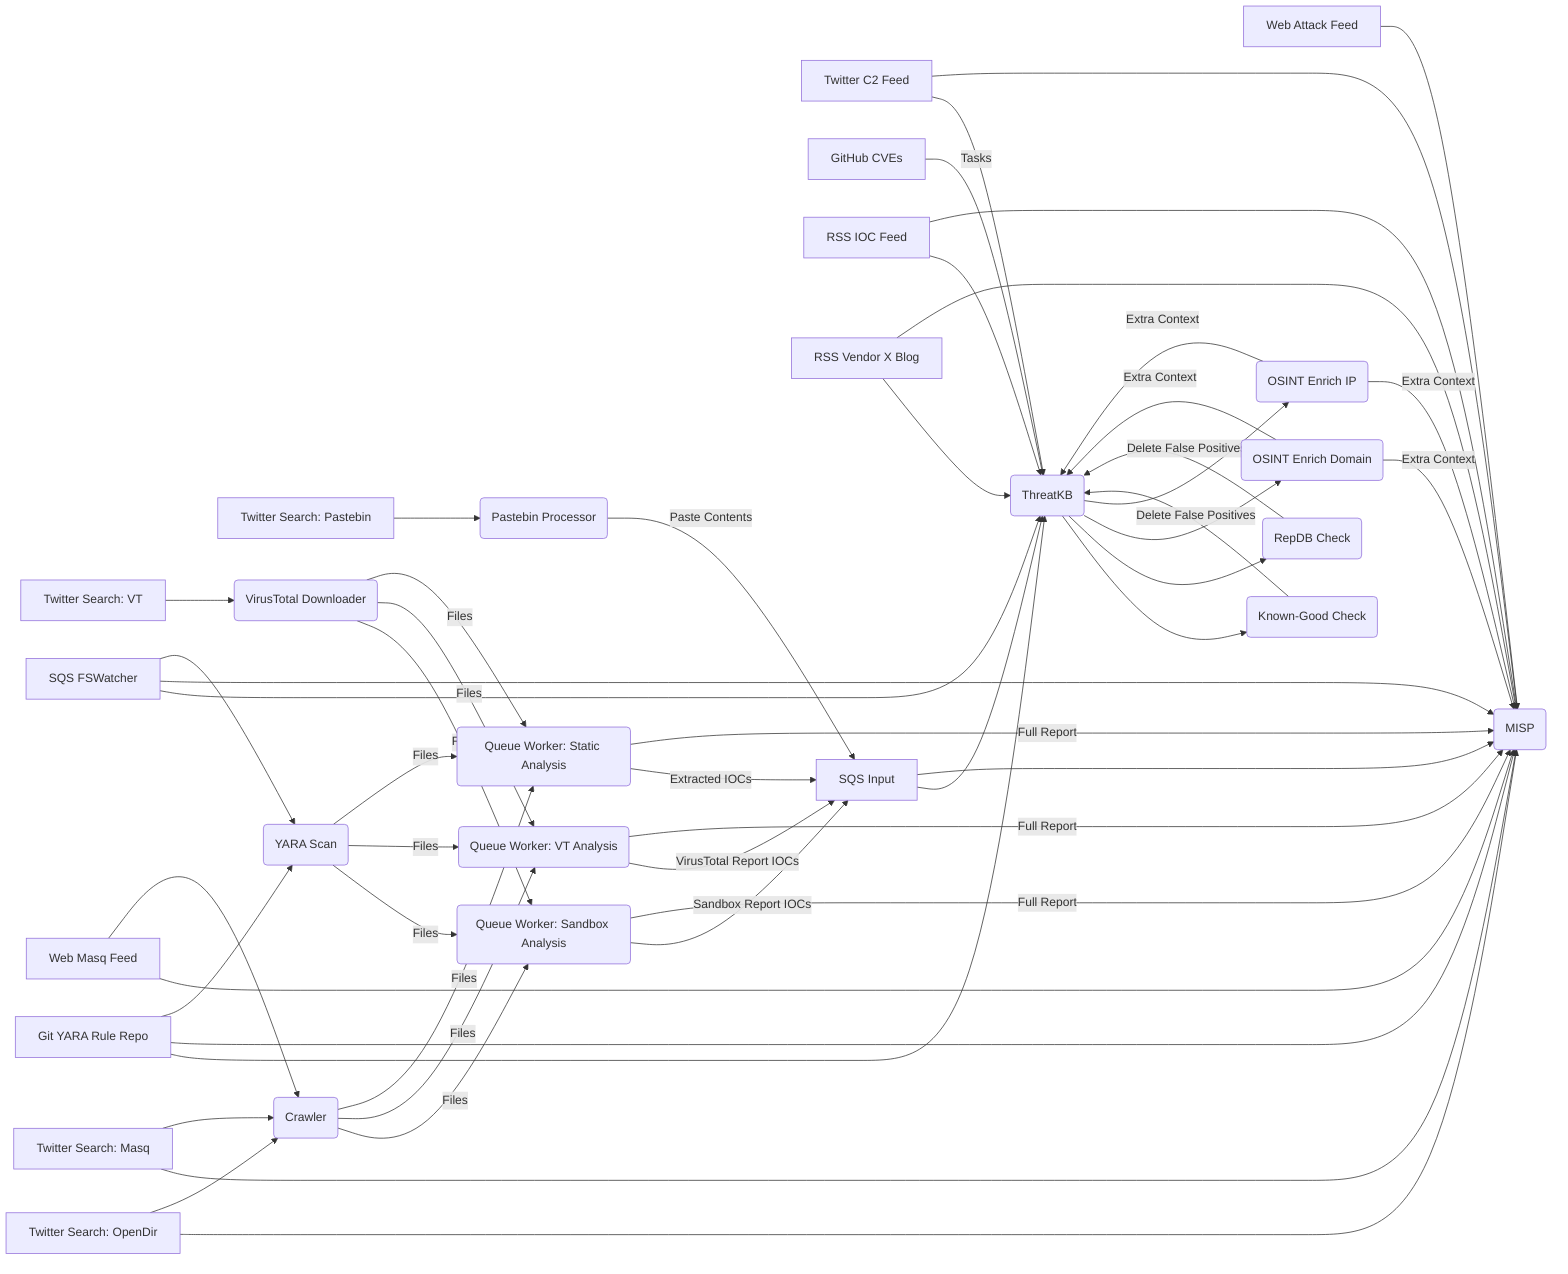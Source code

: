 graph LR

A[Twitter C2 Feed]
B[Twitter Search: OpenDir]
C[Twitter Search: Pastebin]
D[Twitter Search: Masq]
E[Twitter Search: VT]
F[GitHub CVEs]
G[Git YARA Rule Repo]
H[RSS IOC Feed]
I[RSS Vendor X Blog]
J[SQS Input]
K[SQS FSWatcher]
L[Web Masq Feed]
M[Web Attack Feed]


Q(Known-Good Check)
R(ThreatKB)
S(MISP)
T(Pastebin Processor)-->|Paste Contents|J
U(Crawler)
V(OSINT Enrich Domain)
W(OSINT Enrich IP)
X(RepDB Check)
Y(YARA Scan)
Z(VirusTotal Downloader)

1(Queue Worker: Sandbox Analysis)-->|Sandbox Report IOCs|J
2(Queue Worker: VT Analysis)-->|VirusTotal Report IOCs|J
3(Queue Worker: Static Analysis)-->|Extracted IOCs|J

A-->R
A-->S
B-->S
B-->U
C-->T
D-->S
D-->U
E-->Z
F-->|Tasks|R
G-->R
G-->S
G-->Y
H-->R
H-->S
I-->R
I-->S
J-->R
J-->S
K-->R
K-->S
K-->Y
L-->S
L-->U
M-->S

R-->Q
R-->X
R-->V
R-->W
U-->|Files|1
U-->|Files|2
U-->|Files|3
V-->|Extra Context|S
W-->|Extra Context|S
V-->|Extra Context|R
W-->|Extra Context|R

Q-->|Delete False Positives|R
X-->|Delete False Positives|R

Y-->|Files|1
Y-->|Files|2
Y-->|Files|3

Z-->|Files|1
Z-->|Files|2
Z-->|Files|3

1-->|Full Report|S
2-->|Full Report|S
3-->|Full Report|S